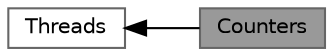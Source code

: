 digraph "Counters"
{
 // LATEX_PDF_SIZE
  bgcolor="transparent";
  edge [fontname=Helvetica,fontsize=10,labelfontname=Helvetica,labelfontsize=10];
  node [fontname=Helvetica,fontsize=10,shape=box,height=0.2,width=0.4];
  rankdir=LR;
  Node1 [id="Node000001",label="Counters",height=0.2,width=0.4,color="gray40", fillcolor="grey60", style="filled", fontcolor="black",tooltip=" "];
  Node2 [id="Node000002",label="Threads",height=0.2,width=0.4,color="grey40", fillcolor="white", style="filled",URL="$group__threads.html",tooltip=" "];
  Node2->Node1 [shape=plaintext, dir="back", style="solid"];
}
